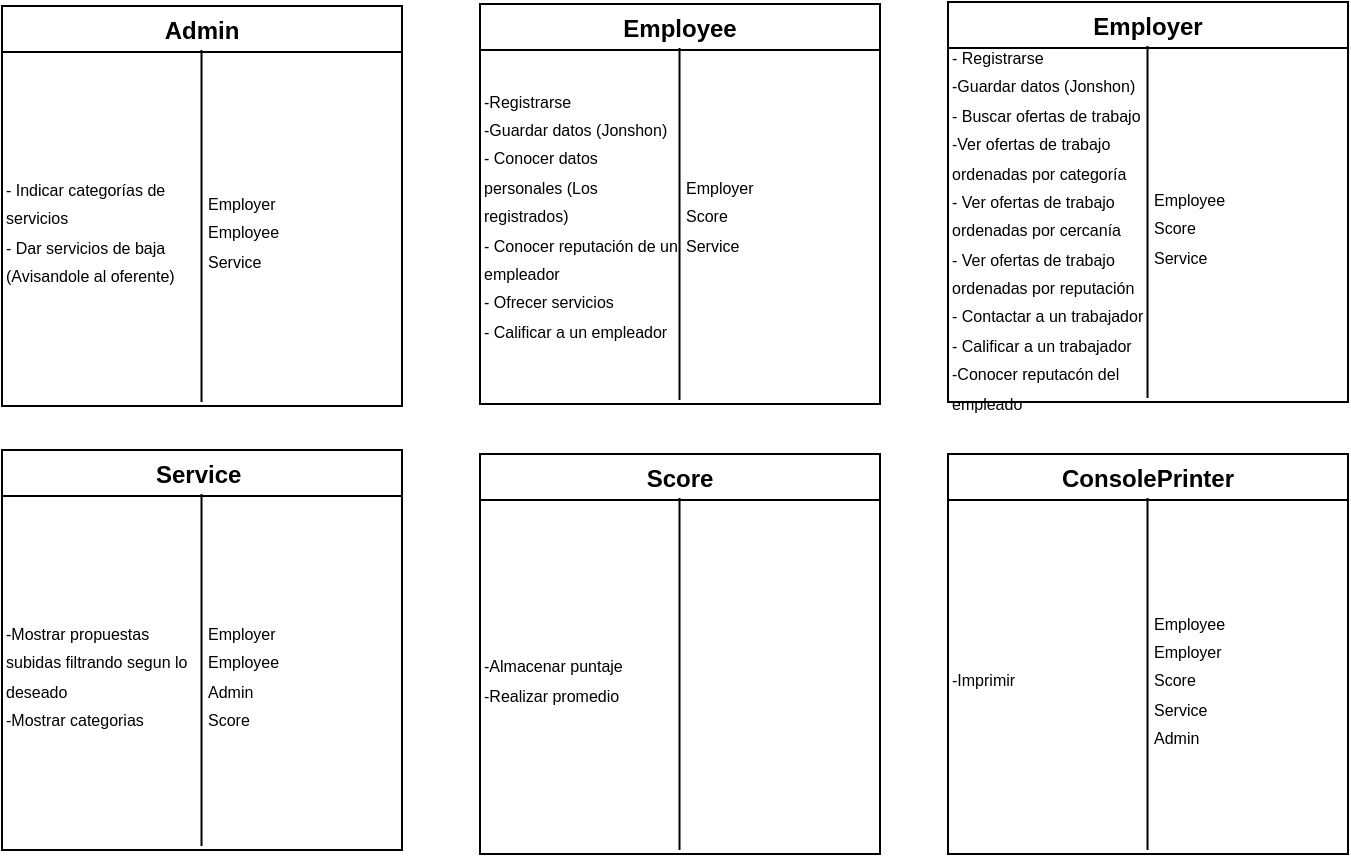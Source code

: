 <mxfile>
    <diagram id="C5RBs43oDa-KdzZeNtuy" name="Page-1">
        <mxGraphModel dx="440" dy="328" grid="0" gridSize="10" guides="1" tooltips="1" connect="1" arrows="1" fold="1" page="1" pageScale="1" pageWidth="827" pageHeight="1169" math="0" shadow="0">
            <root>
                <mxCell id="WIyWlLk6GJQsqaUBKTNV-0"/>
                <mxCell id="WIyWlLk6GJQsqaUBKTNV-1" parent="WIyWlLk6GJQsqaUBKTNV-0"/>
                <mxCell id="fW3wcXRNDF-Xh5MFN2CR-0" value="Admin" style="swimlane;" parent="WIyWlLk6GJQsqaUBKTNV-1" vertex="1">
                    <mxGeometry x="75" y="59" width="200" height="200" as="geometry">
                        <mxRectangle x="75" y="59" width="72" height="26" as="alternateBounds"/>
                    </mxGeometry>
                </mxCell>
                <mxCell id="fW3wcXRNDF-Xh5MFN2CR-3" value="" style="endArrow=none;html=1;rounded=0;" parent="fW3wcXRNDF-Xh5MFN2CR-0" edge="1">
                    <mxGeometry width="50" height="50" relative="1" as="geometry">
                        <mxPoint x="99.76" y="198" as="sourcePoint"/>
                        <mxPoint x="99.76" y="22" as="targetPoint"/>
                    </mxGeometry>
                </mxCell>
                <mxCell id="fW3wcXRNDF-Xh5MFN2CR-4" value="&lt;span style=&quot;font-size: 8px&quot;&gt;- Indicar categorías de servicios&lt;br&gt;- Dar servicios de baja&lt;br&gt;(Avisandole al oferente)&lt;br&gt;&lt;/span&gt;" style="text;html=1;strokeColor=none;fillColor=none;align=left;verticalAlign=middle;whiteSpace=wrap;rounded=0;" parent="fW3wcXRNDF-Xh5MFN2CR-0" vertex="1">
                    <mxGeometry y="24" width="99" height="176" as="geometry"/>
                </mxCell>
                <mxCell id="rozSjkzNouu58hWK4wb9-0" value="&lt;span style=&quot;font-size: 8px&quot;&gt;Employer&lt;br&gt;Employee&lt;br&gt;Service&lt;br&gt;&lt;/span&gt;" style="text;html=1;strokeColor=none;fillColor=none;align=left;verticalAlign=middle;whiteSpace=wrap;rounded=0;" parent="fW3wcXRNDF-Xh5MFN2CR-0" vertex="1">
                    <mxGeometry x="101" y="24" width="99" height="176" as="geometry"/>
                </mxCell>
                <mxCell id="rozSjkzNouu58hWK4wb9-1" value="Employee" style="swimlane;" parent="WIyWlLk6GJQsqaUBKTNV-1" vertex="1">
                    <mxGeometry x="314" y="58" width="200" height="200" as="geometry"/>
                </mxCell>
                <mxCell id="rozSjkzNouu58hWK4wb9-2" value="" style="endArrow=none;html=1;rounded=0;" parent="rozSjkzNouu58hWK4wb9-1" edge="1">
                    <mxGeometry width="50" height="50" relative="1" as="geometry">
                        <mxPoint x="99.76" y="198" as="sourcePoint"/>
                        <mxPoint x="99.76" y="22" as="targetPoint"/>
                    </mxGeometry>
                </mxCell>
                <mxCell id="rozSjkzNouu58hWK4wb9-3" value="&lt;span style=&quot;font-size: 8px&quot;&gt;-&lt;/span&gt;&lt;span style=&quot;font-size: 8px&quot;&gt;Registrarse&lt;br&gt;&lt;/span&gt;&lt;span style=&quot;font-size: 8px&quot;&gt;-Guardar datos (Jonshon)&lt;br&gt;- Conocer datos personales (Los registrados)&lt;br&gt;- Conocer reputación de un empleador&lt;br&gt;- Ofrecer servicios&lt;br&gt;- Calificar a un empleador&lt;br&gt;&lt;br&gt;&lt;/span&gt;" style="text;html=1;strokeColor=none;fillColor=none;align=left;verticalAlign=middle;whiteSpace=wrap;rounded=0;" parent="rozSjkzNouu58hWK4wb9-1" vertex="1">
                    <mxGeometry y="24" width="99" height="176" as="geometry"/>
                </mxCell>
                <mxCell id="rozSjkzNouu58hWK4wb9-4" value="&lt;span style=&quot;font-size: 8px&quot;&gt;Employer&lt;br&gt;Score&lt;br&gt;Service&lt;br&gt;&lt;br&gt;&lt;/span&gt;" style="text;html=1;strokeColor=none;fillColor=none;align=left;verticalAlign=middle;whiteSpace=wrap;rounded=0;" parent="rozSjkzNouu58hWK4wb9-1" vertex="1">
                    <mxGeometry x="101" y="24" width="99" height="176" as="geometry"/>
                </mxCell>
                <mxCell id="rozSjkzNouu58hWK4wb9-5" value="Employer" style="swimlane;" parent="WIyWlLk6GJQsqaUBKTNV-1" vertex="1">
                    <mxGeometry x="548" y="57" width="200" height="200" as="geometry"/>
                </mxCell>
                <mxCell id="rozSjkzNouu58hWK4wb9-6" value="" style="endArrow=none;html=1;rounded=0;" parent="rozSjkzNouu58hWK4wb9-5" edge="1">
                    <mxGeometry width="50" height="50" relative="1" as="geometry">
                        <mxPoint x="99.76" y="198" as="sourcePoint"/>
                        <mxPoint x="99.76" y="22" as="targetPoint"/>
                    </mxGeometry>
                </mxCell>
                <mxCell id="rozSjkzNouu58hWK4wb9-7" value="&lt;span style=&quot;font-size: 8px&quot;&gt;- Registrarse&lt;br&gt;-&lt;/span&gt;&lt;span style=&quot;font-size: 8px&quot;&gt;Guardar datos (Jonshon)&lt;/span&gt;&lt;span style=&quot;font-size: 8px&quot;&gt;&lt;br&gt;- Buscar ofertas de trabajo&lt;br&gt;&lt;/span&gt;&lt;span style=&quot;font-size: 8px&quot;&gt;-Ver ofertas de trabajo ordenadas por categoría&lt;/span&gt;&lt;br style=&quot;font-size: 8px&quot;&gt;&lt;span style=&quot;font-size: 8px&quot;&gt;- Ver ofertas de trabajo ordenadas por cercanía&lt;br&gt;-&lt;/span&gt;&lt;span style=&quot;font-size: 8px&quot;&gt;&amp;nbsp;Ver ofertas de trabajo ordenadas por reputación&lt;br&gt;&lt;/span&gt;&lt;span style=&quot;font-size: 8px&quot;&gt;- Contactar a un trabajador&lt;br&gt;- Calificar a un trabajador&lt;br&gt;-Conocer reputacón del empleado&lt;br&gt;&lt;/span&gt;" style="text;html=1;strokeColor=none;fillColor=none;align=left;verticalAlign=middle;whiteSpace=wrap;rounded=0;" parent="rozSjkzNouu58hWK4wb9-5" vertex="1">
                    <mxGeometry y="34" width="99" height="157" as="geometry"/>
                </mxCell>
                <mxCell id="rozSjkzNouu58hWK4wb9-8" value="&lt;span style=&quot;font-size: 8px&quot;&gt;Employee&lt;br&gt;&lt;/span&gt;&lt;span style=&quot;font-size: 8px&quot;&gt;Score&lt;br&gt;Service&lt;br&gt;&lt;/span&gt;" style="text;html=1;strokeColor=none;fillColor=none;align=left;verticalAlign=middle;whiteSpace=wrap;rounded=0;" parent="rozSjkzNouu58hWK4wb9-5" vertex="1">
                    <mxGeometry x="101" y="24" width="99" height="176" as="geometry"/>
                </mxCell>
                <mxCell id="0" value="Service " style="swimlane;" parent="WIyWlLk6GJQsqaUBKTNV-1" vertex="1">
                    <mxGeometry x="75" y="281" width="200" height="200" as="geometry"/>
                </mxCell>
                <mxCell id="1" value="" style="endArrow=none;html=1;rounded=0;" parent="0" edge="1">
                    <mxGeometry width="50" height="50" relative="1" as="geometry">
                        <mxPoint x="99.76" y="198" as="sourcePoint"/>
                        <mxPoint x="99.76" y="22" as="targetPoint"/>
                    </mxGeometry>
                </mxCell>
                <mxCell id="2" value="&lt;span style=&quot;font-size: 8px&quot;&gt;-Mostrar propuestas subidas filtrando segun lo deseado&lt;br&gt;-Mostrar categorias&amp;nbsp;&lt;br&gt;&lt;/span&gt;" style="text;html=1;strokeColor=none;fillColor=none;align=left;verticalAlign=middle;whiteSpace=wrap;rounded=0;" parent="0" vertex="1">
                    <mxGeometry y="24" width="99" height="176" as="geometry"/>
                </mxCell>
                <mxCell id="3" value="&lt;span style=&quot;font-size: 8px&quot;&gt;Employer&lt;br&gt;Employee&lt;br&gt;Admin&lt;br&gt;Score&lt;br&gt;&lt;/span&gt;" style="text;html=1;strokeColor=none;fillColor=none;align=left;verticalAlign=middle;whiteSpace=wrap;rounded=0;" parent="0" vertex="1">
                    <mxGeometry x="101" y="24" width="99" height="176" as="geometry"/>
                </mxCell>
                <mxCell id="4" value="Score" style="swimlane;" parent="WIyWlLk6GJQsqaUBKTNV-1" vertex="1">
                    <mxGeometry x="314" y="283" width="200" height="200" as="geometry"/>
                </mxCell>
                <mxCell id="5" value="" style="endArrow=none;html=1;rounded=0;" parent="4" edge="1">
                    <mxGeometry width="50" height="50" relative="1" as="geometry">
                        <mxPoint x="99.76" y="198" as="sourcePoint"/>
                        <mxPoint x="99.76" y="22" as="targetPoint"/>
                    </mxGeometry>
                </mxCell>
                <mxCell id="6" value="&lt;span style=&quot;font-size: 8px&quot;&gt;-Almacenar puntaje&lt;br&gt;-Realizar promedio&lt;br&gt;&lt;/span&gt;" style="text;html=1;strokeColor=none;fillColor=none;align=left;verticalAlign=middle;whiteSpace=wrap;rounded=0;" parent="4" vertex="1">
                    <mxGeometry y="24" width="99" height="176" as="geometry"/>
                </mxCell>
                <mxCell id="7" value="&lt;span style=&quot;font-size: 8px&quot;&gt;&lt;br&gt;&lt;/span&gt;" style="text;html=1;strokeColor=none;fillColor=none;align=left;verticalAlign=middle;whiteSpace=wrap;rounded=0;" parent="4" vertex="1">
                    <mxGeometry x="101" y="24" width="99" height="176" as="geometry"/>
                </mxCell>
                <mxCell id="9" value="ConsolePrinter" style="swimlane;" parent="WIyWlLk6GJQsqaUBKTNV-1" vertex="1">
                    <mxGeometry x="548" y="283" width="200" height="200" as="geometry"/>
                </mxCell>
                <mxCell id="10" value="" style="endArrow=none;html=1;rounded=0;" parent="9" edge="1">
                    <mxGeometry width="50" height="50" relative="1" as="geometry">
                        <mxPoint x="99.76" y="198" as="sourcePoint"/>
                        <mxPoint x="99.76" y="22" as="targetPoint"/>
                    </mxGeometry>
                </mxCell>
                <mxCell id="11" value="&lt;span style=&quot;font-size: 8px&quot;&gt;-Imprimir&lt;br&gt;&lt;/span&gt;" style="text;html=1;strokeColor=none;fillColor=none;align=left;verticalAlign=middle;whiteSpace=wrap;rounded=0;" parent="9" vertex="1">
                    <mxGeometry y="24" width="99" height="176" as="geometry"/>
                </mxCell>
                <mxCell id="12" value="&lt;span style=&quot;font-size: 8px&quot;&gt;Employee&lt;br&gt;Employer&lt;br&gt;Score&lt;br&gt;Service&lt;br&gt;Admin&lt;br&gt;&lt;/span&gt;" style="text;html=1;strokeColor=none;fillColor=none;align=left;verticalAlign=middle;whiteSpace=wrap;rounded=0;" parent="9" vertex="1">
                    <mxGeometry x="101" y="24" width="99" height="176" as="geometry"/>
                </mxCell>
            </root>
        </mxGraphModel>
    </diagram>
</mxfile>